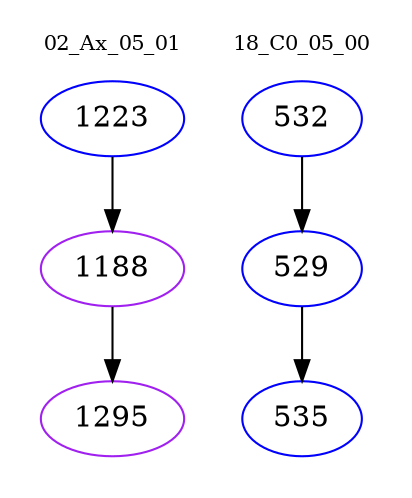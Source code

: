 digraph{
subgraph cluster_0 {
color = white
label = "02_Ax_05_01";
fontsize=10;
T0_1223 [label="1223", color="blue"]
T0_1223 -> T0_1188 [color="black"]
T0_1188 [label="1188", color="purple"]
T0_1188 -> T0_1295 [color="black"]
T0_1295 [label="1295", color="purple"]
}
subgraph cluster_1 {
color = white
label = "18_C0_05_00";
fontsize=10;
T1_532 [label="532", color="blue"]
T1_532 -> T1_529 [color="black"]
T1_529 [label="529", color="blue"]
T1_529 -> T1_535 [color="black"]
T1_535 [label="535", color="blue"]
}
}
